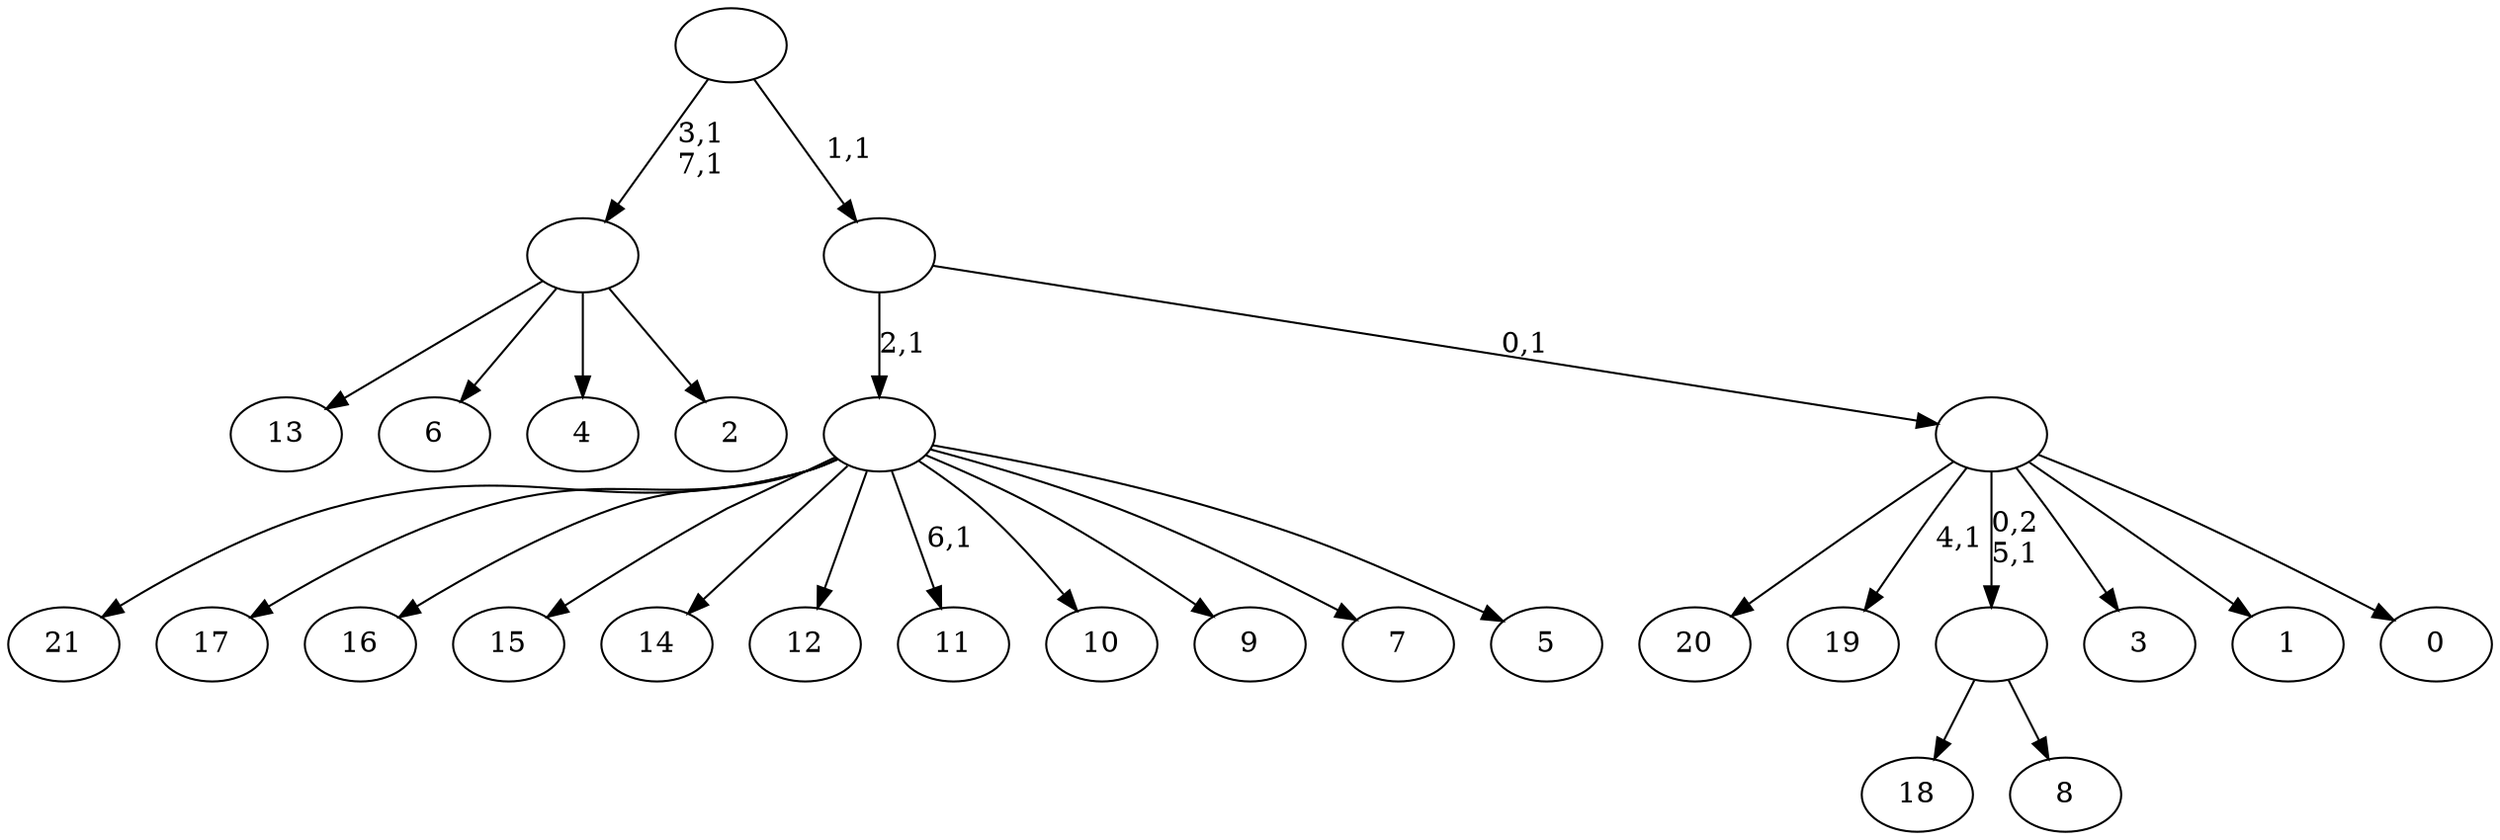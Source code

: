 digraph T {
	30 [label="21"]
	29 [label="20"]
	28 [label="19"]
	26 [label="18"]
	25 [label="17"]
	24 [label="16"]
	23 [label="15"]
	22 [label="14"]
	21 [label="13"]
	20 [label="12"]
	19 [label="11"]
	17 [label="10"]
	16 [label="9"]
	15 [label="8"]
	14 [label=""]
	13 [label="7"]
	12 [label="6"]
	11 [label="5"]
	10 [label=""]
	9 [label="4"]
	8 [label="3"]
	7 [label="2"]
	6 [label=""]
	4 [label="1"]
	3 [label="0"]
	2 [label=""]
	1 [label=""]
	0 [label=""]
	14 -> 26 [label=""]
	14 -> 15 [label=""]
	10 -> 19 [label="6,1"]
	10 -> 30 [label=""]
	10 -> 25 [label=""]
	10 -> 24 [label=""]
	10 -> 23 [label=""]
	10 -> 22 [label=""]
	10 -> 20 [label=""]
	10 -> 17 [label=""]
	10 -> 16 [label=""]
	10 -> 13 [label=""]
	10 -> 11 [label=""]
	6 -> 21 [label=""]
	6 -> 12 [label=""]
	6 -> 9 [label=""]
	6 -> 7 [label=""]
	2 -> 28 [label="4,1"]
	2 -> 29 [label=""]
	2 -> 14 [label="0,2\n5,1"]
	2 -> 8 [label=""]
	2 -> 4 [label=""]
	2 -> 3 [label=""]
	1 -> 10 [label="2,1"]
	1 -> 2 [label="0,1"]
	0 -> 6 [label="3,1\n7,1"]
	0 -> 1 [label="1,1"]
}
